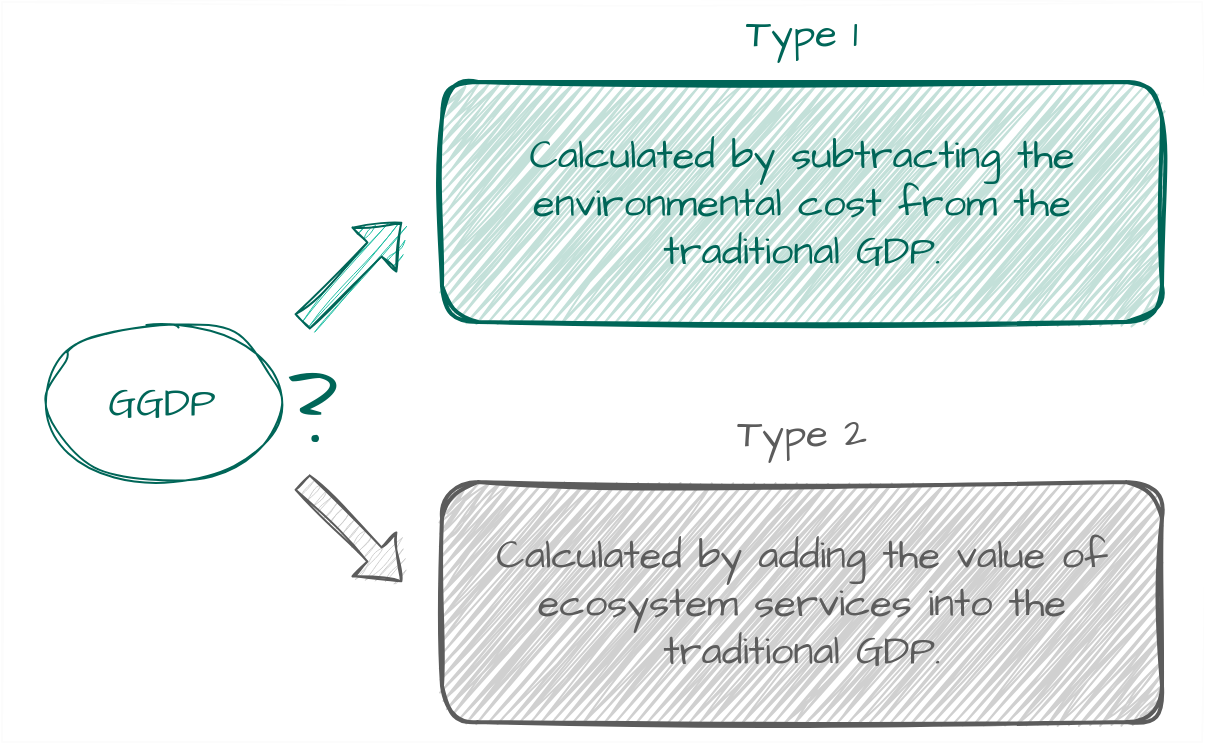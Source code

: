 <mxfile version="20.8.20" type="github">
  <diagram name="第 1 页" id="kGkFECAD7L5SIONfLiR-">
    <mxGraphModel dx="1050" dy="549" grid="1" gridSize="10" guides="1" tooltips="1" connect="1" arrows="1" fold="1" page="1" pageScale="1" pageWidth="827" pageHeight="1169" math="0" shadow="0">
      <root>
        <mxCell id="0" />
        <mxCell id="1" parent="0" />
        <mxCell id="vWYL22HOKi1POMej1I_p-1" value="&lt;p style=&quot;&quot;&gt;&lt;font color=&quot;#006658&quot; style=&quot;font-size: 20px;&quot;&gt;Calculated by subtracting the environmental cost from the traditional GDP.&lt;/font&gt;&lt;/p&gt;&lt;p&gt;&lt;/p&gt;&lt;p&gt;&lt;/p&gt;" style="rounded=1;html=1;sketch=1;hachureGap=4;jiggle=2;fillStyle=zigzag;curveFitting=1;strokeColor=#006658;fontFamily=Architects Daughter;fontSource=https%3A%2F%2Ffonts.googleapis.com%2Fcss%3Ffamily%3DArchitects%2BDaughter;fontSize=12;fontColor=#5C5C5C;fillColor=#C3E0D9;shadow=0;labelBackgroundColor=none;strokeWidth=2;labelPosition=center;verticalLabelPosition=middle;align=center;verticalAlign=middle;whiteSpace=wrap;" vertex="1" parent="1">
          <mxGeometry x="260" y="320" width="360" height="120" as="geometry" />
        </mxCell>
        <mxCell id="vWYL22HOKi1POMej1I_p-6" value="&lt;p style=&quot;&quot;&gt;&lt;font style=&quot;font-size: 20px;&quot;&gt;Calculated by adding the value of ecosystem services into the traditional GDP.&lt;/font&gt;&lt;/p&gt;&lt;p&gt;&lt;/p&gt;&lt;p&gt;&lt;/p&gt;" style="rounded=1;whiteSpace=wrap;html=1;sketch=1;hachureGap=4;jiggle=2;fillStyle=zigzag;curveFitting=1;strokeColor=#5C5C5C;fontFamily=Architects Daughter;fontSource=https%3A%2F%2Ffonts.googleapis.com%2Fcss%3Ffamily%3DArchitects%2BDaughter;fontSize=12;fontColor=#5C5C5C;fillColor=#D0D0D0;shadow=0;labelBackgroundColor=none;strokeWidth=2;" vertex="1" parent="1">
          <mxGeometry x="260" y="520" width="360" height="120" as="geometry" />
        </mxCell>
        <mxCell id="vWYL22HOKi1POMej1I_p-8" value="&lt;font color=&quot;#006658&quot;&gt;GGDP&lt;/font&gt;" style="ellipse;whiteSpace=wrap;html=1;sketch=1;hachureGap=4;jiggle=2;curveFitting=1;strokeColor=#006658;fontFamily=Architects Daughter;fontSource=https%3A%2F%2Ffonts.googleapis.com%2Fcss%3Ffamily%3DArchitects%2BDaughter;fontSize=20;fontColor=#5C5C5C;fillColor=none;rounded=1;" vertex="1" parent="1">
          <mxGeometry x="60" y="440" width="120" height="80" as="geometry" />
        </mxCell>
        <mxCell id="vWYL22HOKi1POMej1I_p-10" value="" style="shape=flexArrow;endArrow=classic;html=1;rounded=1;sketch=1;hachureGap=4;jiggle=2;curveFitting=1;strokeColor=#006658;fontFamily=Architects Daughter;fontSource=https%3A%2F%2Ffonts.googleapis.com%2Fcss%3Ffamily%3DArchitects%2BDaughter;fontSize=16;fontColor=#5C5C5C;fillColor=#21C0A5;" edge="1" parent="1">
          <mxGeometry width="50" height="50" relative="1" as="geometry">
            <mxPoint x="190" y="440" as="sourcePoint" />
            <mxPoint x="240" y="390" as="targetPoint" />
          </mxGeometry>
        </mxCell>
        <mxCell id="vWYL22HOKi1POMej1I_p-18" value="Type 1" style="text;html=1;strokeColor=none;fillColor=none;align=center;verticalAlign=middle;whiteSpace=wrap;rounded=0;fontSize=20;fontFamily=Architects Daughter;fontColor=#006658;" vertex="1" parent="1">
          <mxGeometry x="410" y="280" width="60" height="30" as="geometry" />
        </mxCell>
        <mxCell id="vWYL22HOKi1POMej1I_p-19" value="Type 2" style="text;html=1;strokeColor=none;fillColor=none;align=center;verticalAlign=middle;whiteSpace=wrap;rounded=0;fontSize=20;fontFamily=Architects Daughter;fontColor=#5C5C5C;" vertex="1" parent="1">
          <mxGeometry x="402" y="480" width="76" height="30" as="geometry" />
        </mxCell>
        <mxCell id="vWYL22HOKi1POMej1I_p-21" value="&lt;font color=&quot;#006658&quot;&gt;?&lt;/font&gt;" style="text;html=1;align=center;verticalAlign=middle;resizable=0;points=[];autosize=1;strokeColor=none;fillColor=none;fontSize=50;fontFamily=Architects Daughter;fontColor=#5C5C5C;" vertex="1" parent="1">
          <mxGeometry x="170" y="450" width="50" height="70" as="geometry" />
        </mxCell>
        <mxCell id="vWYL22HOKi1POMej1I_p-23" value="" style="shape=flexArrow;endArrow=classic;html=1;rounded=1;sketch=1;hachureGap=4;jiggle=2;curveFitting=1;strokeColor=#5C5C5C;fontFamily=Architects Daughter;fontSource=https%3A%2F%2Ffonts.googleapis.com%2Fcss%3Ffamily%3DArchitects%2BDaughter;fontSize=16;fontColor=#5C5C5C;fillColor=#D0D0D0;" edge="1" parent="1">
          <mxGeometry width="50" height="50" relative="1" as="geometry">
            <mxPoint x="190" y="520" as="sourcePoint" />
            <mxPoint x="240" y="570" as="targetPoint" />
          </mxGeometry>
        </mxCell>
        <mxCell id="vWYL22HOKi1POMej1I_p-24" value="" style="rounded=0;whiteSpace=wrap;html=1;sketch=1;hachureGap=4;jiggle=2;fillStyle=zigzag;curveFitting=1;strokeColor=default;strokeWidth=1;fontFamily=Architects Daughter;fontSource=https%3A%2F%2Ffonts.googleapis.com%2Fcss%3Ffamily%3DArchitects%2BDaughter;fontSize=20;fontColor=#006658;fillColor=none;opacity=1;" vertex="1" parent="1">
          <mxGeometry x="40" y="280" width="600" height="370" as="geometry" />
        </mxCell>
      </root>
    </mxGraphModel>
  </diagram>
</mxfile>
